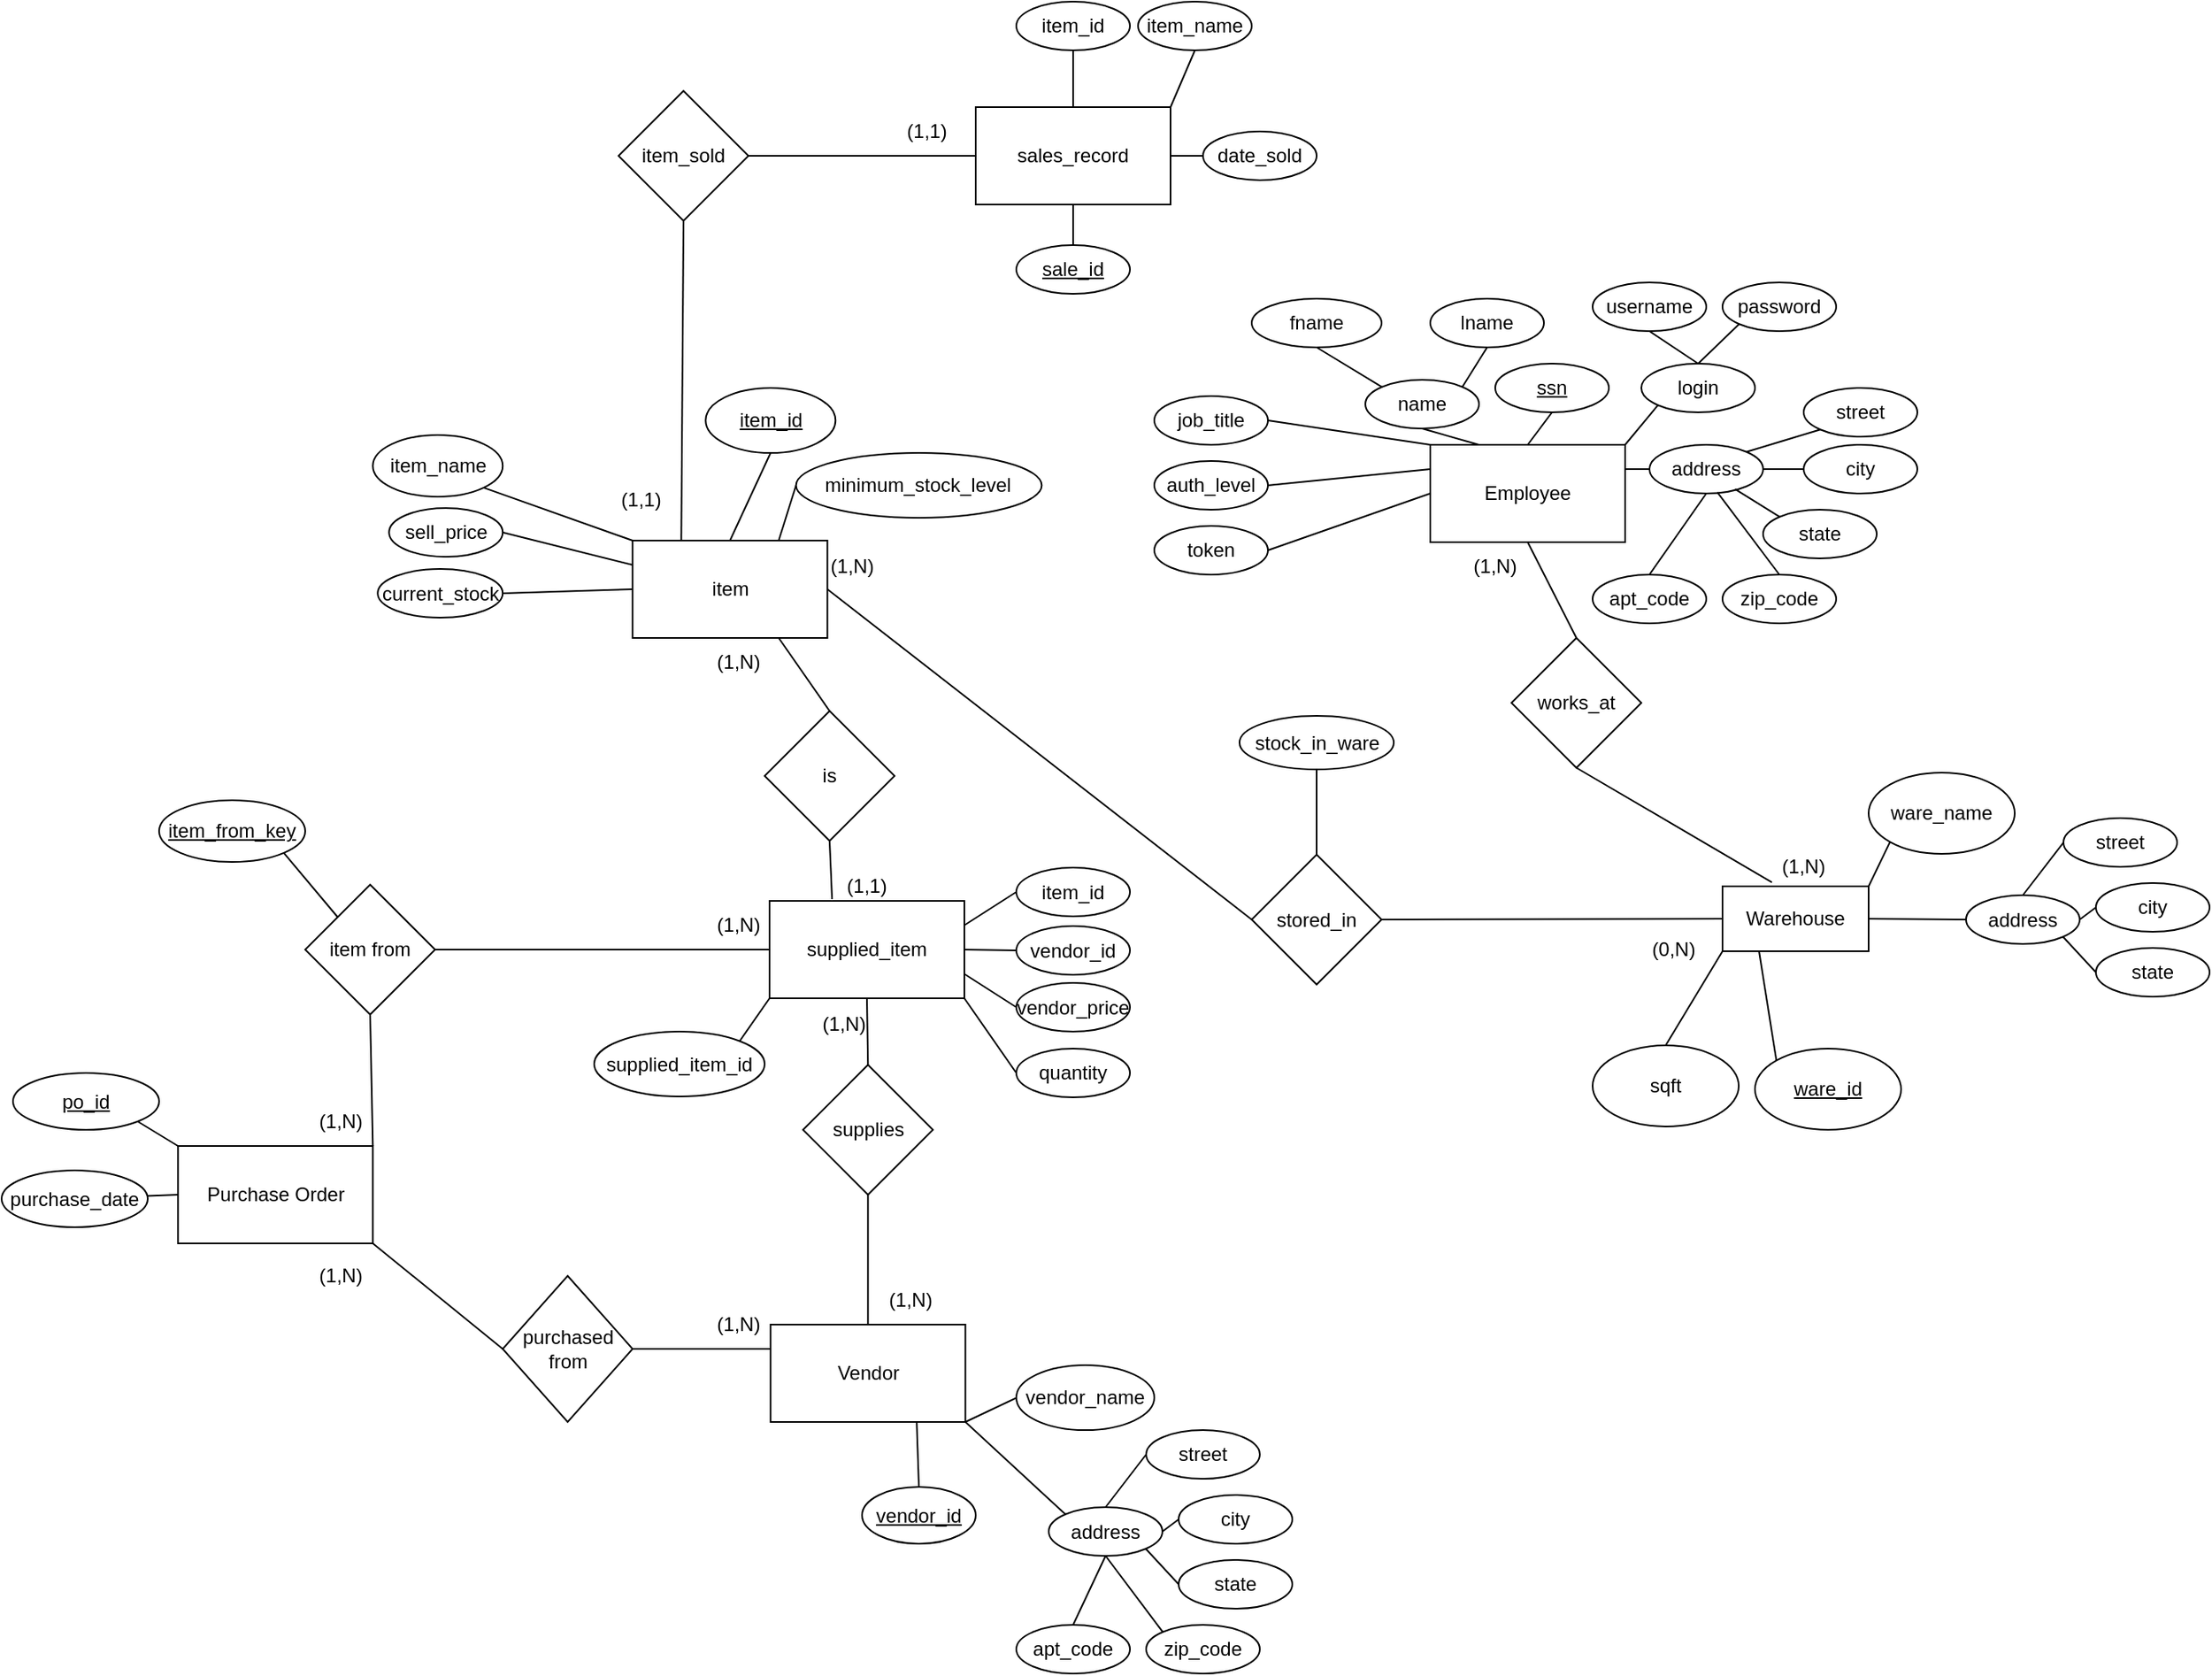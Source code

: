 <mxfile>
    <diagram id="8SEpxyml_ZkWO-K6V5ol" name="Page-1">
        <mxGraphModel dx="2365" dy="1414" grid="0" gridSize="10" guides="1" tooltips="1" connect="1" arrows="1" fold="1" page="1" pageScale="1" pageWidth="850" pageHeight="1100" math="0" shadow="0">
            <root>
                <mxCell id="0"/>
                <mxCell id="1" parent="0"/>
                <mxCell id="35" style="edgeStyle=none;html=1;exitX=1;exitY=0;exitDx=0;exitDy=0;entryX=0;entryY=1;entryDx=0;entryDy=0;endArrow=none;endFill=0;" parent="1" source="2" target="33" edge="1">
                    <mxGeometry relative="1" as="geometry"/>
                </mxCell>
                <mxCell id="46" style="edgeStyle=none;html=1;exitX=1;exitY=0.25;exitDx=0;exitDy=0;entryX=0;entryY=0.5;entryDx=0;entryDy=0;endArrow=none;endFill=0;" parent="1" source="2" target="45" edge="1">
                    <mxGeometry relative="1" as="geometry"/>
                </mxCell>
                <mxCell id="78" style="edgeStyle=none;html=1;exitX=0.5;exitY=1;exitDx=0;exitDy=0;entryX=0.5;entryY=0;entryDx=0;entryDy=0;endArrow=none;endFill=0;" parent="1" source="2" target="77" edge="1">
                    <mxGeometry relative="1" as="geometry"/>
                </mxCell>
                <mxCell id="144" style="edgeStyle=none;html=1;exitX=0;exitY=0;exitDx=0;exitDy=0;entryX=1;entryY=0.5;entryDx=0;entryDy=0;endArrow=none;endFill=0;" edge="1" parent="1" source="2" target="69">
                    <mxGeometry relative="1" as="geometry"/>
                </mxCell>
                <mxCell id="2" value="Employee" style="rounded=0;whiteSpace=wrap;html=1;" parent="1" vertex="1">
                    <mxGeometry x="330" y="323" width="120" height="60" as="geometry"/>
                </mxCell>
                <mxCell id="113" style="edgeStyle=none;html=1;endArrow=none;endFill=0;entryX=1;entryY=0.5;entryDx=0;entryDy=0;exitX=0;exitY=0.25;exitDx=0;exitDy=0;" parent="1" source="3" target="111" edge="1">
                    <mxGeometry relative="1" as="geometry">
                        <mxPoint x="-103" y="855" as="targetPoint"/>
                    </mxGeometry>
                </mxCell>
                <mxCell id="3" value="Vendor" style="rounded=0;whiteSpace=wrap;html=1;" parent="1" vertex="1">
                    <mxGeometry x="-76.35" y="865" width="120" height="60" as="geometry"/>
                </mxCell>
                <mxCell id="4" value="Warehouse" style="rounded=0;whiteSpace=wrap;html=1;" parent="1" vertex="1">
                    <mxGeometry x="510" y="595" width="90" height="40" as="geometry"/>
                </mxCell>
                <mxCell id="9" value="sell_price" style="ellipse;whiteSpace=wrap;html=1;" parent="1" vertex="1">
                    <mxGeometry x="-311.35" y="362" width="70" height="30" as="geometry"/>
                </mxCell>
                <mxCell id="47" style="edgeStyle=none;html=1;exitX=0;exitY=1;exitDx=0;exitDy=0;entryX=1;entryY=0;entryDx=0;entryDy=0;endArrow=none;endFill=0;" parent="1" source="11" target="4" edge="1">
                    <mxGeometry relative="1" as="geometry"/>
                </mxCell>
                <mxCell id="11" value="ware_name" style="ellipse;whiteSpace=wrap;html=1;" parent="1" vertex="1">
                    <mxGeometry x="600" y="525" width="90" height="50" as="geometry"/>
                </mxCell>
                <mxCell id="13" style="edgeStyle=none;html=1;exitX=0.5;exitY=1;exitDx=0;exitDy=0;entryX=0.5;entryY=0;entryDx=0;entryDy=0;endArrow=none;endFill=0;" parent="1" source="12" target="3" edge="1">
                    <mxGeometry relative="1" as="geometry"/>
                </mxCell>
                <mxCell id="213" style="edgeStyle=none;html=1;exitX=0.5;exitY=0;exitDx=0;exitDy=0;entryX=0.5;entryY=1;entryDx=0;entryDy=0;endArrow=none;endFill=0;" edge="1" parent="1" source="12" target="179">
                    <mxGeometry relative="1" as="geometry"/>
                </mxCell>
                <mxCell id="12" value="supplies" style="rhombus;whiteSpace=wrap;html=1;" parent="1" vertex="1">
                    <mxGeometry x="-56.35" y="705" width="80" height="80" as="geometry"/>
                </mxCell>
                <mxCell id="16" style="edgeStyle=none;html=1;exitX=0;exitY=0.25;exitDx=0;exitDy=0;entryX=1;entryY=0.5;entryDx=0;entryDy=0;endArrow=none;endFill=0;" parent="1" source="14" target="9" edge="1">
                    <mxGeometry relative="1" as="geometry"/>
                </mxCell>
                <mxCell id="72" style="edgeStyle=none;html=1;entryX=0.5;entryY=1;entryDx=0;entryDy=0;endArrow=none;endFill=0;exitX=0.5;exitY=0;exitDx=0;exitDy=0;" parent="1" source="14" target="71" edge="1">
                    <mxGeometry relative="1" as="geometry">
                        <mxPoint x="-131" y="382" as="sourcePoint"/>
                    </mxGeometry>
                </mxCell>
                <mxCell id="74" style="edgeStyle=none;html=1;exitX=0;exitY=0;exitDx=0;exitDy=0;entryX=1;entryY=1;entryDx=0;entryDy=0;endArrow=none;endFill=0;" parent="1" source="14" target="73" edge="1">
                    <mxGeometry relative="1" as="geometry"/>
                </mxCell>
                <mxCell id="163" style="edgeStyle=none;html=1;exitX=0;exitY=0.5;exitDx=0;exitDy=0;endArrow=none;endFill=0;entryX=1;entryY=0.5;entryDx=0;entryDy=0;" edge="1" parent="1" source="14" target="164">
                    <mxGeometry relative="1" as="geometry">
                        <mxPoint x="-260" y="420" as="targetPoint"/>
                    </mxGeometry>
                </mxCell>
                <mxCell id="14" value="item" style="rounded=0;whiteSpace=wrap;html=1;" parent="1" vertex="1">
                    <mxGeometry x="-161.35" y="382" width="120" height="60" as="geometry"/>
                </mxCell>
                <mxCell id="22" style="edgeStyle=none;html=1;exitX=0.5;exitY=1;exitDx=0;exitDy=0;entryX=0.25;entryY=0;entryDx=0;entryDy=0;endArrow=none;endFill=0;" parent="1" source="21" target="2" edge="1">
                    <mxGeometry relative="1" as="geometry"/>
                </mxCell>
                <mxCell id="24" style="edgeStyle=none;html=1;exitX=0;exitY=0;exitDx=0;exitDy=0;entryX=0.5;entryY=1;entryDx=0;entryDy=0;endArrow=none;endFill=0;" parent="1" source="21" target="23" edge="1">
                    <mxGeometry relative="1" as="geometry"/>
                </mxCell>
                <mxCell id="26" style="edgeStyle=none;html=1;exitX=1;exitY=0;exitDx=0;exitDy=0;entryX=0.5;entryY=1;entryDx=0;entryDy=0;endArrow=none;endFill=0;" parent="1" source="21" target="25" edge="1">
                    <mxGeometry relative="1" as="geometry"/>
                </mxCell>
                <mxCell id="21" value="name" style="ellipse;whiteSpace=wrap;html=1;" parent="1" vertex="1">
                    <mxGeometry x="290" y="283" width="70" height="30" as="geometry"/>
                </mxCell>
                <mxCell id="23" value="fname" style="ellipse;whiteSpace=wrap;html=1;" parent="1" vertex="1">
                    <mxGeometry x="220" y="233" width="80" height="30" as="geometry"/>
                </mxCell>
                <mxCell id="25" value="lname" style="ellipse;whiteSpace=wrap;html=1;" parent="1" vertex="1">
                    <mxGeometry x="330" y="233" width="70" height="30" as="geometry"/>
                </mxCell>
                <mxCell id="29" style="edgeStyle=none;html=1;exitX=0.5;exitY=1;exitDx=0;exitDy=0;entryX=0.5;entryY=0;entryDx=0;entryDy=0;endArrow=none;endFill=0;" parent="1" source="27" target="2" edge="1">
                    <mxGeometry relative="1" as="geometry"/>
                </mxCell>
                <mxCell id="27" value="&lt;u&gt;ssn&lt;/u&gt;" style="ellipse;whiteSpace=wrap;html=1;" parent="1" vertex="1">
                    <mxGeometry x="370" y="273" width="70" height="30" as="geometry"/>
                </mxCell>
                <mxCell id="40" style="edgeStyle=none;html=1;exitX=0;exitY=0.5;exitDx=0;exitDy=0;entryX=1;entryY=0.5;entryDx=0;entryDy=0;endArrow=none;endFill=0;" parent="1" source="189" target="4" edge="1">
                    <mxGeometry relative="1" as="geometry">
                        <mxPoint x="720.0" y="615" as="sourcePoint"/>
                    </mxGeometry>
                </mxCell>
                <mxCell id="38" style="edgeStyle=none;html=1;exitX=0.5;exitY=0;exitDx=0;exitDy=0;entryX=0.5;entryY=1;entryDx=0;entryDy=0;endArrow=none;endFill=0;" parent="1" source="33" target="37" edge="1">
                    <mxGeometry relative="1" as="geometry"/>
                </mxCell>
                <mxCell id="37" value="username" style="ellipse;whiteSpace=wrap;html=1;" parent="1" vertex="1">
                    <mxGeometry x="430" y="223" width="70" height="30" as="geometry"/>
                </mxCell>
                <mxCell id="42" value="password" style="ellipse;whiteSpace=wrap;html=1;" parent="1" vertex="1">
                    <mxGeometry x="510" y="223" width="70" height="30" as="geometry"/>
                </mxCell>
                <mxCell id="44" style="edgeStyle=none;html=1;exitX=0.5;exitY=0;exitDx=0;exitDy=0;entryX=0;entryY=1;entryDx=0;entryDy=0;endArrow=none;endFill=0;" parent="1" source="33" target="42" edge="1">
                    <mxGeometry relative="1" as="geometry"/>
                </mxCell>
                <mxCell id="33" value="login" style="ellipse;whiteSpace=wrap;html=1;" parent="1" vertex="1">
                    <mxGeometry x="460" y="273" width="70" height="30" as="geometry"/>
                </mxCell>
                <mxCell id="45" value="address" style="ellipse;whiteSpace=wrap;html=1;" parent="1" vertex="1">
                    <mxGeometry x="465" y="323" width="70" height="30" as="geometry"/>
                </mxCell>
                <mxCell id="55" style="edgeStyle=none;html=1;exitX=0;exitY=0;exitDx=0;exitDy=0;entryX=0.25;entryY=1;entryDx=0;entryDy=0;endArrow=none;endFill=0;" parent="1" source="48" target="4" edge="1">
                    <mxGeometry relative="1" as="geometry"/>
                </mxCell>
                <mxCell id="48" value="&lt;u&gt;ware_id&lt;/u&gt;" style="ellipse;whiteSpace=wrap;html=1;" parent="1" vertex="1">
                    <mxGeometry x="530" y="695" width="90" height="50" as="geometry"/>
                </mxCell>
                <mxCell id="51" value="(1,N)" style="text;html=1;strokeColor=none;fillColor=none;align=center;verticalAlign=middle;whiteSpace=wrap;rounded=0;" parent="1" vertex="1">
                    <mxGeometry x="-20.0" y="835" width="60" height="30" as="geometry"/>
                </mxCell>
                <mxCell id="57" style="edgeStyle=none;html=1;exitX=1;exitY=0.5;exitDx=0;exitDy=0;entryX=0;entryY=0.5;entryDx=0;entryDy=0;endArrow=none;endFill=0;" parent="1" source="56" target="4" edge="1">
                    <mxGeometry relative="1" as="geometry"/>
                </mxCell>
                <mxCell id="214" style="edgeStyle=none;html=1;exitX=0.5;exitY=0;exitDx=0;exitDy=0;endArrow=none;endFill=0;entryX=0.5;entryY=1;entryDx=0;entryDy=0;" edge="1" parent="1" source="56" target="215">
                    <mxGeometry relative="1" as="geometry">
                        <mxPoint x="329.826" y="330" as="targetPoint"/>
                    </mxGeometry>
                </mxCell>
                <mxCell id="56" value="stored_in" style="rhombus;whiteSpace=wrap;html=1;" parent="1" vertex="1">
                    <mxGeometry x="220" y="575.5" width="80" height="80" as="geometry"/>
                </mxCell>
                <mxCell id="59" value="(0,N)" style="text;html=1;strokeColor=none;fillColor=none;align=center;verticalAlign=middle;whiteSpace=wrap;rounded=0;" parent="1" vertex="1">
                    <mxGeometry x="450" y="619" width="60" height="30" as="geometry"/>
                </mxCell>
                <mxCell id="63" style="edgeStyle=none;html=1;exitX=0;exitY=0;exitDx=0;exitDy=0;entryX=1;entryY=1;entryDx=0;entryDy=0;endArrow=none;endFill=0;" parent="1" source="202" target="3" edge="1">
                    <mxGeometry relative="1" as="geometry">
                        <mxPoint x="75" y="950" as="sourcePoint"/>
                    </mxGeometry>
                </mxCell>
                <mxCell id="65" style="edgeStyle=none;html=1;exitX=0.5;exitY=0;exitDx=0;exitDy=0;entryX=1;entryY=1;entryDx=0;entryDy=0;endArrow=none;endFill=0;" parent="1" source="64" target="3" edge="1">
                    <mxGeometry relative="1" as="geometry"/>
                </mxCell>
                <mxCell id="64" value="vendor_name" style="ellipse;whiteSpace=wrap;html=1;" parent="1" vertex="1">
                    <mxGeometry x="75" y="890" width="85" height="40" as="geometry"/>
                </mxCell>
                <mxCell id="67" style="edgeStyle=none;html=1;exitX=0.5;exitY=0;exitDx=0;exitDy=0;entryX=0.75;entryY=1;entryDx=0;entryDy=0;endArrow=none;endFill=0;" parent="1" source="66" target="3" edge="1">
                    <mxGeometry relative="1" as="geometry"/>
                </mxCell>
                <mxCell id="66" value="&lt;u&gt;vendor_id&lt;/u&gt;" style="ellipse;whiteSpace=wrap;html=1;" parent="1" vertex="1">
                    <mxGeometry x="-20.0" y="965" width="70" height="35" as="geometry"/>
                </mxCell>
                <mxCell id="69" value="job_title" style="ellipse;whiteSpace=wrap;html=1;" parent="1" vertex="1">
                    <mxGeometry x="160" y="293" width="70" height="30" as="geometry"/>
                </mxCell>
                <mxCell id="71" value="&lt;u&gt;item_id&lt;/u&gt;" style="ellipse;whiteSpace=wrap;html=1;" parent="1" vertex="1">
                    <mxGeometry x="-116.35" y="288" width="80" height="40" as="geometry"/>
                </mxCell>
                <mxCell id="73" value="item_name" style="ellipse;whiteSpace=wrap;html=1;" parent="1" vertex="1">
                    <mxGeometry x="-321.35" y="317" width="80" height="38" as="geometry"/>
                </mxCell>
                <mxCell id="79" style="edgeStyle=none;html=1;entryX=0.338;entryY=-0.062;entryDx=0;entryDy=0;entryPerimeter=0;endArrow=none;endFill=0;exitX=0.5;exitY=1;exitDx=0;exitDy=0;" parent="1" source="77" target="4" edge="1">
                    <mxGeometry relative="1" as="geometry">
                        <mxPoint x="540" y="543" as="sourcePoint"/>
                    </mxGeometry>
                </mxCell>
                <mxCell id="77" value="works_at" style="rhombus;whiteSpace=wrap;html=1;" parent="1" vertex="1">
                    <mxGeometry x="380" y="442" width="80" height="80" as="geometry"/>
                </mxCell>
                <mxCell id="81" value="(1,N)" style="text;html=1;strokeColor=none;fillColor=none;align=center;verticalAlign=middle;whiteSpace=wrap;rounded=0;" parent="1" vertex="1">
                    <mxGeometry x="340" y="383" width="60" height="30" as="geometry"/>
                </mxCell>
                <mxCell id="83" value="(1,N)" style="text;html=1;strokeColor=none;fillColor=none;align=center;verticalAlign=middle;whiteSpace=wrap;rounded=0;" parent="1" vertex="1">
                    <mxGeometry x="530" y="567.5" width="60" height="30" as="geometry"/>
                </mxCell>
                <mxCell id="88" style="edgeStyle=none;html=1;exitX=0;exitY=0.5;exitDx=0;exitDy=0;entryX=0.75;entryY=0;entryDx=0;entryDy=0;endArrow=none;endFill=0;" parent="1" source="87" target="14" edge="1">
                    <mxGeometry relative="1" as="geometry"/>
                </mxCell>
                <mxCell id="87" value="minimum_stock_level" style="ellipse;whiteSpace=wrap;html=1;" parent="1" vertex="1">
                    <mxGeometry x="-60.68" y="328" width="151.35" height="40" as="geometry"/>
                </mxCell>
                <mxCell id="108" style="edgeStyle=none;html=1;exitX=0;exitY=0;exitDx=0;exitDy=0;entryX=1;entryY=1;entryDx=0;entryDy=0;endArrow=none;endFill=0;" parent="1" source="105" target="107" edge="1">
                    <mxGeometry relative="1" as="geometry"/>
                </mxCell>
                <mxCell id="118" style="edgeStyle=none;html=1;exitX=1;exitY=0;exitDx=0;exitDy=0;endArrow=none;endFill=0;entryX=0.5;entryY=1;entryDx=0;entryDy=0;" parent="1" source="105" target="117" edge="1">
                    <mxGeometry relative="1" as="geometry">
                        <mxPoint x="-160" y="723" as="targetPoint"/>
                    </mxGeometry>
                </mxCell>
                <mxCell id="105" value="Purchase Order" style="rounded=0;whiteSpace=wrap;html=1;" parent="1" vertex="1">
                    <mxGeometry x="-441.35" y="755" width="120" height="60" as="geometry"/>
                </mxCell>
                <mxCell id="107" value="po_id" style="ellipse;whiteSpace=wrap;html=1;fontStyle=4" parent="1" vertex="1">
                    <mxGeometry x="-543" y="710" width="90" height="35" as="geometry"/>
                </mxCell>
                <mxCell id="115" style="edgeStyle=none;html=1;exitX=0;exitY=0.5;exitDx=0;exitDy=0;entryX=1;entryY=1;entryDx=0;entryDy=0;endArrow=none;endFill=0;" parent="1" source="111" target="105" edge="1">
                    <mxGeometry relative="1" as="geometry">
                        <mxPoint x="-246.35" y="835" as="sourcePoint"/>
                    </mxGeometry>
                </mxCell>
                <mxCell id="111" value="purchased from" style="rhombus;whiteSpace=wrap;html=1;" parent="1" vertex="1">
                    <mxGeometry x="-241.35" y="835" width="80" height="90" as="geometry"/>
                </mxCell>
                <mxCell id="161" style="edgeStyle=none;html=1;exitX=0;exitY=0;exitDx=0;exitDy=0;endArrow=none;endFill=0;entryX=1;entryY=1;entryDx=0;entryDy=0;" edge="1" parent="1" source="117" target="162">
                    <mxGeometry relative="1" as="geometry">
                        <mxPoint x="-250" y="643" as="targetPoint"/>
                    </mxGeometry>
                </mxCell>
                <mxCell id="185" style="edgeStyle=none;html=1;exitX=1;exitY=0.5;exitDx=0;exitDy=0;entryX=0;entryY=0.5;entryDx=0;entryDy=0;endArrow=none;endFill=0;" edge="1" parent="1" source="117" target="179">
                    <mxGeometry relative="1" as="geometry"/>
                </mxCell>
                <mxCell id="117" value="item from" style="rhombus;whiteSpace=wrap;html=1;" parent="1" vertex="1">
                    <mxGeometry x="-363" y="594" width="80" height="80" as="geometry"/>
                </mxCell>
                <mxCell id="123" value="(1,N)" style="text;html=1;strokeColor=none;fillColor=none;align=center;verticalAlign=middle;whiteSpace=wrap;rounded=0;" parent="1" vertex="1">
                    <mxGeometry x="-371.35" y="820" width="60" height="30" as="geometry"/>
                </mxCell>
                <mxCell id="124" value="(1,N)" style="text;html=1;strokeColor=none;fillColor=none;align=center;verticalAlign=middle;whiteSpace=wrap;rounded=0;" parent="1" vertex="1">
                    <mxGeometry x="-126.35" y="850" width="60" height="30" as="geometry"/>
                </mxCell>
                <mxCell id="127" style="edgeStyle=none;html=1;entryX=0;entryY=0.5;entryDx=0;entryDy=0;endArrow=none;endFill=0;" parent="1" source="126" target="105" edge="1">
                    <mxGeometry relative="1" as="geometry"/>
                </mxCell>
                <mxCell id="126" value="purchase_date" style="ellipse;whiteSpace=wrap;html=1;fontStyle=0" parent="1" vertex="1">
                    <mxGeometry x="-550" y="770" width="90" height="35" as="geometry"/>
                </mxCell>
                <mxCell id="129" style="edgeStyle=none;html=1;exitX=0.5;exitY=0;exitDx=0;exitDy=0;entryX=0;entryY=1;entryDx=0;entryDy=0;endArrow=none;endFill=0;" parent="1" source="128" target="4" edge="1">
                    <mxGeometry relative="1" as="geometry"/>
                </mxCell>
                <mxCell id="128" value="&lt;span&gt;sqft&lt;/span&gt;" style="ellipse;whiteSpace=wrap;html=1;fontStyle=0" parent="1" vertex="1">
                    <mxGeometry x="430" y="693" width="90" height="50" as="geometry"/>
                </mxCell>
                <mxCell id="136" style="edgeStyle=none;html=1;entryX=0;entryY=0.5;entryDx=0;entryDy=0;endArrow=none;endFill=0;exitX=1;exitY=0.5;exitDx=0;exitDy=0;" parent="1" source="14" target="56" edge="1">
                    <mxGeometry relative="1" as="geometry">
                        <mxPoint x="170" y="460" as="sourcePoint"/>
                    </mxGeometry>
                </mxCell>
                <mxCell id="140" value="(1,N)&lt;span style=&quot;color: rgba(0, 0, 0, 0); font-family: monospace; font-size: 0px; text-align: start;&quot;&gt;%3CmxGraphModel%3E%3Croot%3E%3CmxCell%20id%3D%220%22%2F%3E%3CmxCell%20id%3D%221%22%20parent%3D%220%22%2F%3E%3CmxCell%20id%3D%222%22%20value%3D%22minimum%20stock%20level%22%20style%3D%22ellipse%3BwhiteSpace%3Dwrap%3Bhtml%3D1%3B%22%20vertex%3D%221%22%20parent%3D%221%22%3E%3CmxGeometry%20x%3D%22290%22%20y%3D%22310%22%20width%3D%2280%22%20height%3D%2240%22%20as%3D%22geometry%22%2F%3E%3C%2FmxCell%3E%3C%2Froot%3E%3C%2FmxGraphModel%3E&lt;/span&gt;" style="text;html=1;strokeColor=none;fillColor=none;align=center;verticalAlign=middle;whiteSpace=wrap;rounded=0;" parent="1" vertex="1">
                    <mxGeometry x="-56.35" y="383" width="60" height="30" as="geometry"/>
                </mxCell>
                <mxCell id="150" style="edgeStyle=none;html=1;exitX=0;exitY=0.5;exitDx=0;exitDy=0;entryX=1;entryY=0.5;entryDx=0;entryDy=0;endArrow=none;endFill=0;" edge="1" parent="1" source="146" target="45">
                    <mxGeometry relative="1" as="geometry"/>
                </mxCell>
                <mxCell id="146" value="city" style="ellipse;whiteSpace=wrap;html=1;" vertex="1" parent="1">
                    <mxGeometry x="560" y="323" width="70" height="30" as="geometry"/>
                </mxCell>
                <mxCell id="149" style="edgeStyle=none;html=1;exitX=0;exitY=0;exitDx=0;exitDy=0;entryX=0.753;entryY=0.911;entryDx=0;entryDy=0;entryPerimeter=0;endArrow=none;endFill=0;" edge="1" parent="1" source="147" target="45">
                    <mxGeometry relative="1" as="geometry"/>
                </mxCell>
                <mxCell id="147" value="state" style="ellipse;whiteSpace=wrap;html=1;" vertex="1" parent="1">
                    <mxGeometry x="535" y="363" width="70" height="30" as="geometry"/>
                </mxCell>
                <mxCell id="151" style="edgeStyle=none;html=1;exitX=0;exitY=1;exitDx=0;exitDy=0;entryX=1;entryY=0;entryDx=0;entryDy=0;endArrow=none;endFill=0;" edge="1" parent="1" source="148" target="45">
                    <mxGeometry relative="1" as="geometry"/>
                </mxCell>
                <mxCell id="148" value="street" style="ellipse;whiteSpace=wrap;html=1;" vertex="1" parent="1">
                    <mxGeometry x="560" y="288" width="70" height="30" as="geometry"/>
                </mxCell>
                <mxCell id="155" style="edgeStyle=none;html=1;exitX=0.5;exitY=0;exitDx=0;exitDy=0;entryX=0.598;entryY=0.976;entryDx=0;entryDy=0;entryPerimeter=0;endArrow=none;endFill=0;" edge="1" parent="1" source="152" target="45">
                    <mxGeometry relative="1" as="geometry"/>
                </mxCell>
                <mxCell id="152" value="zip_code" style="ellipse;whiteSpace=wrap;html=1;" vertex="1" parent="1">
                    <mxGeometry x="510" y="403" width="70" height="30" as="geometry"/>
                </mxCell>
                <mxCell id="154" style="edgeStyle=none;html=1;exitX=0.5;exitY=0;exitDx=0;exitDy=0;entryX=0.5;entryY=1;entryDx=0;entryDy=0;endArrow=none;endFill=0;" edge="1" parent="1" source="153" target="45">
                    <mxGeometry relative="1" as="geometry"/>
                </mxCell>
                <mxCell id="153" value="apt_code" style="ellipse;whiteSpace=wrap;html=1;" vertex="1" parent="1">
                    <mxGeometry x="430" y="403" width="70" height="30" as="geometry"/>
                </mxCell>
                <mxCell id="157" style="edgeStyle=none;html=1;exitX=1;exitY=0.5;exitDx=0;exitDy=0;entryX=0;entryY=0.25;entryDx=0;entryDy=0;endArrow=none;endFill=0;" edge="1" parent="1" source="156" target="2">
                    <mxGeometry relative="1" as="geometry"/>
                </mxCell>
                <mxCell id="156" value="auth_level" style="ellipse;whiteSpace=wrap;html=1;" vertex="1" parent="1">
                    <mxGeometry x="160" y="333" width="70" height="30" as="geometry"/>
                </mxCell>
                <mxCell id="159" style="edgeStyle=none;html=1;exitX=1;exitY=0.5;exitDx=0;exitDy=0;entryX=0;entryY=0.5;entryDx=0;entryDy=0;endArrow=none;endFill=0;" edge="1" parent="1" source="158" target="2">
                    <mxGeometry relative="1" as="geometry"/>
                </mxCell>
                <mxCell id="158" value="token" style="ellipse;whiteSpace=wrap;html=1;" vertex="1" parent="1">
                    <mxGeometry x="160" y="373" width="70" height="30" as="geometry"/>
                </mxCell>
                <mxCell id="162" value="item_from_key" style="ellipse;whiteSpace=wrap;html=1;fontStyle=4" vertex="1" parent="1">
                    <mxGeometry x="-453" y="542" width="90" height="38" as="geometry"/>
                </mxCell>
                <mxCell id="164" value="current_stock" style="ellipse;whiteSpace=wrap;html=1;" vertex="1" parent="1">
                    <mxGeometry x="-318.35" y="399.5" width="77" height="30" as="geometry"/>
                </mxCell>
                <mxCell id="170" style="edgeStyle=none;html=1;exitX=0.5;exitY=1;exitDx=0;exitDy=0;entryX=0.5;entryY=0;entryDx=0;entryDy=0;endArrow=none;endFill=0;" edge="1" parent="1" source="165" target="166">
                    <mxGeometry relative="1" as="geometry"/>
                </mxCell>
                <mxCell id="174" style="edgeStyle=none;html=1;exitX=1;exitY=0;exitDx=0;exitDy=0;entryX=0.5;entryY=1;entryDx=0;entryDy=0;endArrow=none;endFill=0;" edge="1" parent="1" source="165" target="173">
                    <mxGeometry relative="1" as="geometry"/>
                </mxCell>
                <mxCell id="165" value="sales_record" style="rounded=0;whiteSpace=wrap;html=1;" vertex="1" parent="1">
                    <mxGeometry x="50.0" y="115" width="120" height="60" as="geometry"/>
                </mxCell>
                <mxCell id="166" value="sale_id" style="ellipse;whiteSpace=wrap;html=1;fontStyle=4" vertex="1" parent="1">
                    <mxGeometry x="75" y="200" width="70" height="30" as="geometry"/>
                </mxCell>
                <mxCell id="168" style="edgeStyle=none;html=1;exitX=1;exitY=0.5;exitDx=0;exitDy=0;entryX=0;entryY=0.5;entryDx=0;entryDy=0;endArrow=none;endFill=0;" edge="1" parent="1" source="167" target="165">
                    <mxGeometry relative="1" as="geometry"/>
                </mxCell>
                <mxCell id="169" style="edgeStyle=none;html=1;exitX=0.5;exitY=1;exitDx=0;exitDy=0;entryX=0.25;entryY=0;entryDx=0;entryDy=0;endArrow=none;endFill=0;" edge="1" parent="1" source="167" target="14">
                    <mxGeometry relative="1" as="geometry"/>
                </mxCell>
                <mxCell id="167" value="item_sold" style="rhombus;whiteSpace=wrap;html=1;" vertex="1" parent="1">
                    <mxGeometry x="-170.0" y="105" width="80" height="80" as="geometry"/>
                </mxCell>
                <mxCell id="172" style="edgeStyle=none;html=1;exitX=0.5;exitY=1;exitDx=0;exitDy=0;entryX=0.5;entryY=0;entryDx=0;entryDy=0;endArrow=none;endFill=0;" edge="1" parent="1" source="171" target="165">
                    <mxGeometry relative="1" as="geometry"/>
                </mxCell>
                <mxCell id="171" value="item_id" style="ellipse;whiteSpace=wrap;html=1;" vertex="1" parent="1">
                    <mxGeometry x="75" y="50" width="70" height="30" as="geometry"/>
                </mxCell>
                <mxCell id="173" value="item_name" style="ellipse;whiteSpace=wrap;html=1;" vertex="1" parent="1">
                    <mxGeometry x="150" y="50" width="70" height="30" as="geometry"/>
                </mxCell>
                <mxCell id="176" style="edgeStyle=none;html=1;exitX=0;exitY=0.5;exitDx=0;exitDy=0;entryX=1;entryY=0.5;entryDx=0;entryDy=0;endArrow=none;endFill=0;" edge="1" parent="1" source="175" target="165">
                    <mxGeometry relative="1" as="geometry"/>
                </mxCell>
                <mxCell id="175" value="date_sold" style="ellipse;whiteSpace=wrap;html=1;" vertex="1" parent="1">
                    <mxGeometry x="190" y="130" width="70" height="30" as="geometry"/>
                </mxCell>
                <mxCell id="177" value="(1,1)&lt;span style=&quot;color: rgba(0, 0, 0, 0); font-family: monospace; font-size: 0px; text-align: start;&quot;&gt;%3CmxGraphModel%3E%3Croot%3E%3CmxCell%20id%3D%220%22%2F%3E%3CmxCell%20id%3D%221%22%20parent%3D%220%22%2F%3E%3CmxCell%20id%3D%222%22%20value%3D%22minimum%20stock%20level%22%20style%3D%22ellipse%3BwhiteSpace%3Dwrap%3Bhtml%3D1%3B%22%20vertex%3D%221%22%20parent%3D%221%22%3E%3CmxGeometry%20x%3D%22290%22%20y%3D%22310%22%20width%3D%2280%22%20height%3D%2240%22%20as%3D%22geometry%22%2F%3E%3C%2FmxCell%3E%3C%2Froot%3E%3C%2FmxGraphModel%E&lt;/span&gt;" style="text;html=1;strokeColor=none;fillColor=none;align=center;verticalAlign=middle;whiteSpace=wrap;rounded=0;" vertex="1" parent="1">
                    <mxGeometry x="-186.35" y="342" width="60" height="30" as="geometry"/>
                </mxCell>
                <mxCell id="178" value="(1,1)&lt;span style=&quot;color: rgba(0, 0, 0, 0); font-family: monospace; font-size: 0px; text-align: start;&quot;&gt;%3CmxGraphModel%3E%3Croot%3E%3CmxCell%20id%3D%220%22%2F%3E%3CmxCell%20id%3D%221%22%20parent%3D%220%22%2F%3E%3CmxCell%20id%3D%222%22%20value%3D%22minimum%20stock%20level%22%20style%3D%22ellipse%3BwhiteSpace%3Dwrap%3Bhtml%3D1%3B%22%20vertex%3D%221%22%20parent%3D%221%22%3E%3CmxGeometry%20x%3D%22290%22%20y%3D%22310%22%20width%3D%2280%22%20height%3D%2240%22%20as%3D%22geometry%22%2F%3E%3C%2FmxCell%3E%3C%2Froot%3E%3C%2FmxGraphModel%E&lt;/span&gt;" style="text;html=1;strokeColor=none;fillColor=none;align=center;verticalAlign=middle;whiteSpace=wrap;rounded=0;" vertex="1" parent="1">
                    <mxGeometry x="-10" y="115" width="60" height="30" as="geometry"/>
                </mxCell>
                <mxCell id="182" style="edgeStyle=none;html=1;exitX=0.321;exitY=-0.016;exitDx=0;exitDy=0;endArrow=none;endFill=0;entryX=0.5;entryY=1;entryDx=0;entryDy=0;exitPerimeter=0;" edge="1" parent="1" source="179" target="180">
                    <mxGeometry relative="1" as="geometry">
                        <mxPoint x="-40" y="580" as="targetPoint"/>
                    </mxGeometry>
                </mxCell>
                <mxCell id="179" value="supplied_item" style="rounded=0;whiteSpace=wrap;html=1;" vertex="1" parent="1">
                    <mxGeometry x="-77" y="604" width="120" height="60" as="geometry"/>
                </mxCell>
                <mxCell id="181" style="edgeStyle=none;html=1;exitX=0.5;exitY=0;exitDx=0;exitDy=0;entryX=0.75;entryY=1;entryDx=0;entryDy=0;endArrow=none;endFill=0;" edge="1" parent="1" source="180" target="14">
                    <mxGeometry relative="1" as="geometry"/>
                </mxCell>
                <mxCell id="180" value="is" style="rhombus;whiteSpace=wrap;html=1;" vertex="1" parent="1">
                    <mxGeometry x="-80" y="487" width="80" height="80" as="geometry"/>
                </mxCell>
                <mxCell id="183" value="(1,N)&lt;span style=&quot;color: rgba(0, 0, 0, 0); font-family: monospace; font-size: 0px; text-align: start;&quot;&gt;%3CmxGraphModel%3E%3Croot%3E%3CmxCell%20id%3D%220%22%2F%3E%3CmxCell%20id%3D%221%22%20parent%3D%220%22%2F%3E%3CmxCell%20id%3D%222%22%20value%3D%22minimum%20stock%20level%22%20style%3D%22ellipse%3BwhiteSpace%3Dwrap%3Bhtml%3D1%3B%22%20vertex%3D%221%22%20parent%3D%221%22%3E%3CmxGeometry%20x%3D%22290%22%20y%3D%22310%22%20width%3D%2280%22%20height%3D%2240%22%20as%3D%22geometry%22%2F%3E%3C%2FmxCell%3E%3C%2Froot%3E%3C%2FmxGraphModel%3E&lt;/span&gt;" style="text;html=1;strokeColor=none;fillColor=none;align=center;verticalAlign=middle;whiteSpace=wrap;rounded=0;" vertex="1" parent="1">
                    <mxGeometry x="-126.35" y="442" width="60" height="30" as="geometry"/>
                </mxCell>
                <mxCell id="184" value="(1,1)&lt;span style=&quot;color: rgba(0, 0, 0, 0); font-family: monospace; font-size: 0px; text-align: start;&quot;&gt;%3CmxGraphModel%3E%3Croot%3E%3CmxCell%20id%3D%220%22%2F%3E%3CmxCell%20id%3D%221%22%20parent%3D%220%22%2F%3E%3CmxCell%20id%3D%222%22%20value%3D%22minimum%20stock%20level%22%20style%3D%22ellipse%3BwhiteSpace%3Dwrap%3Bhtml%3D1%3B%22%20vertex%3D%221%22%20parent%3D%221%22%3E%3CmxGeometry%20x%3D%22290%22%20y%3D%22310%22%20width%3D%2280%22%20height%3D%2240%22%20as%3D%22geometry%22%2F%3E%3C%2FmxCell%3E%3C%2Froot%3E%3C%2FmxGraphModel%E&lt;/span&gt;" style="text;html=1;strokeColor=none;fillColor=none;align=center;verticalAlign=middle;whiteSpace=wrap;rounded=0;" vertex="1" parent="1">
                    <mxGeometry x="-47.0" y="580" width="60" height="30" as="geometry"/>
                </mxCell>
                <mxCell id="186" value="(1,N)&lt;span style=&quot;color: rgba(0, 0, 0, 0); font-family: monospace; font-size: 0px; text-align: start;&quot;&gt;%3CmxGraphModel%3E%3Croot%3E%3CmxCell%20id%3D%220%22%2F%3E%3CmxCell%20id%3D%221%22%20parent%3D%220%22%2F%3E%3CmxCell%20id%3D%222%22%20value%3D%22minimum%20stock%20level%22%20style%3D%22ellipse%3BwhiteSpace%3Dwrap%3Bhtml%3D1%3B%22%20vertex%3D%221%22%20parent%3D%221%22%3E%3CmxGeometry%20x%3D%22290%22%20y%3D%22310%22%20width%3D%2280%22%20height%3D%2240%22%20as%3D%22geometry%22%2F%3E%3C%2FmxCell%3E%3C%2Froot%3E%3C%2FmxGraphModel%3E&lt;/span&gt;" style="text;html=1;strokeColor=none;fillColor=none;align=center;verticalAlign=middle;whiteSpace=wrap;rounded=0;" vertex="1" parent="1">
                    <mxGeometry x="-126.35" y="604" width="60" height="30" as="geometry"/>
                </mxCell>
                <mxCell id="187" value="(1,N)&lt;span style=&quot;color: rgba(0, 0, 0, 0); font-family: monospace; font-size: 0px; text-align: start;&quot;&gt;%3CmxGraphModel%3E%3Croot%3E%3CmxCell%20id%3D%220%22%2F%3E%3CmxCell%20id%3D%221%22%20parent%3D%220%22%2F%3E%3CmxCell%20id%3D%222%22%20value%3D%22minimum%20stock%20level%22%20style%3D%22ellipse%3BwhiteSpace%3Dwrap%3Bhtml%3D1%3B%22%20vertex%3D%221%22%20parent%3D%221%22%3E%3CmxGeometry%20x%3D%22290%22%20y%3D%22310%22%20width%3D%2280%22%20height%3D%2240%22%20as%3D%22geometry%22%2F%3E%3C%2FmxCell%3E%3C%2Froot%3E%3C%2FmxGraphModel%3E&lt;/span&gt;" style="text;html=1;strokeColor=none;fillColor=none;align=center;verticalAlign=middle;whiteSpace=wrap;rounded=0;" vertex="1" parent="1">
                    <mxGeometry x="-371.35" y="725" width="60" height="30" as="geometry"/>
                </mxCell>
                <mxCell id="189" value="address" style="ellipse;whiteSpace=wrap;html=1;" vertex="1" parent="1">
                    <mxGeometry x="660" y="600.5" width="70" height="30" as="geometry"/>
                </mxCell>
                <mxCell id="200" style="edgeStyle=none;html=1;exitX=0;exitY=0.5;exitDx=0;exitDy=0;entryX=1;entryY=0.5;entryDx=0;entryDy=0;endArrow=none;endFill=0;" edge="1" parent="1" source="190" target="189">
                    <mxGeometry relative="1" as="geometry"/>
                </mxCell>
                <mxCell id="190" value="city" style="ellipse;whiteSpace=wrap;html=1;" vertex="1" parent="1">
                    <mxGeometry x="740" y="593" width="70" height="30" as="geometry"/>
                </mxCell>
                <mxCell id="199" style="edgeStyle=none;html=1;exitX=0;exitY=0.5;exitDx=0;exitDy=0;entryX=1;entryY=1;entryDx=0;entryDy=0;endArrow=none;endFill=0;" edge="1" parent="1" source="191" target="189">
                    <mxGeometry relative="1" as="geometry"/>
                </mxCell>
                <mxCell id="191" value="state" style="ellipse;whiteSpace=wrap;html=1;" vertex="1" parent="1">
                    <mxGeometry x="740" y="633" width="70" height="30" as="geometry"/>
                </mxCell>
                <mxCell id="201" style="edgeStyle=none;html=1;exitX=0;exitY=0.5;exitDx=0;exitDy=0;entryX=0.5;entryY=0;entryDx=0;entryDy=0;endArrow=none;endFill=0;" edge="1" parent="1" source="192" target="189">
                    <mxGeometry relative="1" as="geometry"/>
                </mxCell>
                <mxCell id="192" value="street" style="ellipse;whiteSpace=wrap;html=1;" vertex="1" parent="1">
                    <mxGeometry x="720" y="553" width="70" height="30" as="geometry"/>
                </mxCell>
                <mxCell id="202" value="address" style="ellipse;whiteSpace=wrap;html=1;" vertex="1" parent="1">
                    <mxGeometry x="95" y="977.5" width="70" height="30" as="geometry"/>
                </mxCell>
                <mxCell id="203" style="edgeStyle=none;html=1;exitX=0;exitY=0.5;exitDx=0;exitDy=0;entryX=1;entryY=0.5;entryDx=0;entryDy=0;endArrow=none;endFill=0;" edge="1" parent="1" source="204" target="202">
                    <mxGeometry relative="1" as="geometry"/>
                </mxCell>
                <mxCell id="204" value="city" style="ellipse;whiteSpace=wrap;html=1;" vertex="1" parent="1">
                    <mxGeometry x="175" y="970" width="70" height="30" as="geometry"/>
                </mxCell>
                <mxCell id="205" style="edgeStyle=none;html=1;exitX=0;exitY=0.5;exitDx=0;exitDy=0;entryX=1;entryY=1;entryDx=0;entryDy=0;endArrow=none;endFill=0;" edge="1" parent="1" source="206" target="202">
                    <mxGeometry relative="1" as="geometry"/>
                </mxCell>
                <mxCell id="206" value="state" style="ellipse;whiteSpace=wrap;html=1;" vertex="1" parent="1">
                    <mxGeometry x="175" y="1010" width="70" height="30" as="geometry"/>
                </mxCell>
                <mxCell id="207" style="edgeStyle=none;html=1;exitX=0;exitY=0.5;exitDx=0;exitDy=0;entryX=0.5;entryY=0;entryDx=0;entryDy=0;endArrow=none;endFill=0;" edge="1" parent="1" source="208" target="202">
                    <mxGeometry relative="1" as="geometry"/>
                </mxCell>
                <mxCell id="208" value="street" style="ellipse;whiteSpace=wrap;html=1;" vertex="1" parent="1">
                    <mxGeometry x="155" y="930" width="70" height="30" as="geometry"/>
                </mxCell>
                <mxCell id="209" style="edgeStyle=none;html=1;exitX=0;exitY=0;exitDx=0;exitDy=0;entryX=0.5;entryY=1;entryDx=0;entryDy=0;endArrow=none;endFill=0;" edge="1" parent="1" source="210" target="202">
                    <mxGeometry relative="1" as="geometry"/>
                </mxCell>
                <mxCell id="210" value="zip_code" style="ellipse;whiteSpace=wrap;html=1;" vertex="1" parent="1">
                    <mxGeometry x="155" y="1050" width="70" height="30" as="geometry"/>
                </mxCell>
                <mxCell id="211" style="edgeStyle=none;html=1;exitX=0.5;exitY=0;exitDx=0;exitDy=0;entryX=0.5;entryY=1;entryDx=0;entryDy=0;endArrow=none;endFill=0;" edge="1" parent="1" source="212" target="202">
                    <mxGeometry relative="1" as="geometry"/>
                </mxCell>
                <mxCell id="212" value="apt_code" style="ellipse;whiteSpace=wrap;html=1;" vertex="1" parent="1">
                    <mxGeometry x="75" y="1050" width="70" height="30" as="geometry"/>
                </mxCell>
                <mxCell id="215" value="stock_in_ware" style="ellipse;whiteSpace=wrap;html=1;" vertex="1" parent="1">
                    <mxGeometry x="212.5" y="490" width="95" height="33" as="geometry"/>
                </mxCell>
                <mxCell id="217" value="(1,N)" style="text;html=1;strokeColor=none;fillColor=none;align=center;verticalAlign=middle;whiteSpace=wrap;rounded=0;" vertex="1" parent="1">
                    <mxGeometry x="-60.68" y="665" width="60" height="30" as="geometry"/>
                </mxCell>
                <mxCell id="224" style="edgeStyle=none;html=1;exitX=0;exitY=0.5;exitDx=0;exitDy=0;entryX=1;entryY=0.25;entryDx=0;entryDy=0;endArrow=none;endFill=0;" edge="1" parent="1" source="219" target="179">
                    <mxGeometry relative="1" as="geometry"/>
                </mxCell>
                <mxCell id="219" value="item_id" style="ellipse;whiteSpace=wrap;html=1;" vertex="1" parent="1">
                    <mxGeometry x="75" y="583.5" width="70" height="30" as="geometry"/>
                </mxCell>
                <mxCell id="223" style="edgeStyle=none;html=1;exitX=0;exitY=0.5;exitDx=0;exitDy=0;entryX=1;entryY=0.5;entryDx=0;entryDy=0;endArrow=none;endFill=0;" edge="1" parent="1" source="220" target="179">
                    <mxGeometry relative="1" as="geometry"/>
                </mxCell>
                <mxCell id="220" value="vendor_id" style="ellipse;whiteSpace=wrap;html=1;" vertex="1" parent="1">
                    <mxGeometry x="75" y="619.5" width="70" height="30" as="geometry"/>
                </mxCell>
                <mxCell id="222" style="edgeStyle=none;html=1;exitX=0;exitY=0.5;exitDx=0;exitDy=0;entryX=1;entryY=0.75;entryDx=0;entryDy=0;endArrow=none;endFill=0;" edge="1" parent="1" source="221" target="179">
                    <mxGeometry relative="1" as="geometry"/>
                </mxCell>
                <mxCell id="221" value="vendor_price" style="ellipse;whiteSpace=wrap;html=1;" vertex="1" parent="1">
                    <mxGeometry x="75" y="654.5" width="70" height="30" as="geometry"/>
                </mxCell>
                <mxCell id="228" style="edgeStyle=none;html=1;exitX=0;exitY=0.5;exitDx=0;exitDy=0;entryX=1;entryY=1;entryDx=0;entryDy=0;endArrow=none;endFill=0;" edge="1" parent="1" source="225" target="179">
                    <mxGeometry relative="1" as="geometry"/>
                </mxCell>
                <mxCell id="225" value="quantity" style="ellipse;whiteSpace=wrap;html=1;" vertex="1" parent="1">
                    <mxGeometry x="75" y="695" width="70" height="30" as="geometry"/>
                </mxCell>
                <mxCell id="229" style="edgeStyle=none;html=1;exitX=1;exitY=0;exitDx=0;exitDy=0;entryX=0;entryY=1;entryDx=0;entryDy=0;endArrow=none;endFill=0;" edge="1" parent="1" source="226" target="179">
                    <mxGeometry relative="1" as="geometry"/>
                </mxCell>
                <mxCell id="226" value="supplied_item_id" style="ellipse;whiteSpace=wrap;html=1;" vertex="1" parent="1">
                    <mxGeometry x="-185" y="684.5" width="105" height="40" as="geometry"/>
                </mxCell>
            </root>
        </mxGraphModel>
    </diagram>
</mxfile>